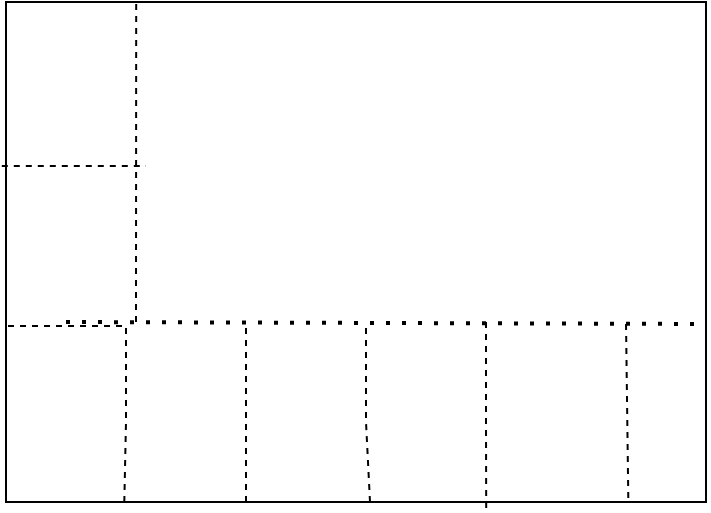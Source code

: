 <mxfile version="21.6.1" type="github">
  <diagram name="Page-1" id="QgDUXTsIdmNGRrRkXoup">
    <mxGraphModel dx="1354" dy="566" grid="1" gridSize="10" guides="1" tooltips="1" connect="1" arrows="1" fold="1" page="1" pageScale="1" pageWidth="850" pageHeight="1100" math="0" shadow="0">
      <root>
        <mxCell id="0" />
        <mxCell id="1" parent="0" />
        <mxCell id="yyOuMQv5E4QeArJMUyc3-1" value="" style="rounded=0;whiteSpace=wrap;html=1;" vertex="1" parent="1">
          <mxGeometry x="200" y="100" width="350" height="250" as="geometry" />
        </mxCell>
        <mxCell id="yyOuMQv5E4QeArJMUyc3-5" value="" style="endArrow=none;dashed=1;html=1;dashPattern=1 3;strokeWidth=2;rounded=0;entryX=0.997;entryY=0.644;entryDx=0;entryDy=0;entryPerimeter=0;" edge="1" parent="1" target="yyOuMQv5E4QeArJMUyc3-1">
          <mxGeometry width="50" height="50" relative="1" as="geometry">
            <mxPoint x="230" y="260" as="sourcePoint" />
            <mxPoint x="280" y="210" as="targetPoint" />
          </mxGeometry>
        </mxCell>
        <mxCell id="yyOuMQv5E4QeArJMUyc3-6" value="" style="endArrow=none;dashed=1;html=1;rounded=0;entryX=-0.003;entryY=0.648;entryDx=0;entryDy=0;entryPerimeter=0;exitX=0.169;exitY=1;exitDx=0;exitDy=0;exitPerimeter=0;" edge="1" parent="1" source="yyOuMQv5E4QeArJMUyc3-1" target="yyOuMQv5E4QeArJMUyc3-1">
          <mxGeometry width="50" height="50" relative="1" as="geometry">
            <mxPoint x="260" y="340" as="sourcePoint" />
            <mxPoint x="320" y="300" as="targetPoint" />
            <Array as="points">
              <mxPoint x="260" y="310" />
              <mxPoint x="260" y="262" />
            </Array>
          </mxGeometry>
        </mxCell>
        <mxCell id="yyOuMQv5E4QeArJMUyc3-7" value="" style="endArrow=none;dashed=1;html=1;rounded=0;" edge="1" parent="1">
          <mxGeometry width="50" height="50" relative="1" as="geometry">
            <mxPoint x="320" y="350" as="sourcePoint" />
            <mxPoint x="320" y="260" as="targetPoint" />
            <Array as="points">
              <mxPoint x="320" y="300" />
            </Array>
          </mxGeometry>
        </mxCell>
        <mxCell id="yyOuMQv5E4QeArJMUyc3-8" value="" style="endArrow=none;dashed=1;html=1;rounded=0;exitX=0.52;exitY=1;exitDx=0;exitDy=0;exitPerimeter=0;" edge="1" parent="1" source="yyOuMQv5E4QeArJMUyc3-1">
          <mxGeometry width="50" height="50" relative="1" as="geometry">
            <mxPoint x="430" y="340" as="sourcePoint" />
            <mxPoint x="380" y="260" as="targetPoint" />
            <Array as="points">
              <mxPoint x="380" y="310" />
            </Array>
          </mxGeometry>
        </mxCell>
        <mxCell id="yyOuMQv5E4QeArJMUyc3-9" value="" style="endArrow=none;dashed=1;html=1;rounded=0;exitX=0.686;exitY=1.012;exitDx=0;exitDy=0;exitPerimeter=0;" edge="1" parent="1" source="yyOuMQv5E4QeArJMUyc3-1">
          <mxGeometry width="50" height="50" relative="1" as="geometry">
            <mxPoint x="490" y="350" as="sourcePoint" />
            <mxPoint x="440" y="260" as="targetPoint" />
            <Array as="points">
              <mxPoint x="440" y="310" />
            </Array>
          </mxGeometry>
        </mxCell>
        <mxCell id="yyOuMQv5E4QeArJMUyc3-10" value="" style="endArrow=none;dashed=1;html=1;rounded=0;exitX=0.889;exitY=0.992;exitDx=0;exitDy=0;exitPerimeter=0;" edge="1" parent="1" source="yyOuMQv5E4QeArJMUyc3-1">
          <mxGeometry width="50" height="50" relative="1" as="geometry">
            <mxPoint x="460" y="310" as="sourcePoint" />
            <mxPoint x="510" y="260" as="targetPoint" />
          </mxGeometry>
        </mxCell>
        <mxCell id="yyOuMQv5E4QeArJMUyc3-12" value="" style="endArrow=none;dashed=1;html=1;rounded=0;entryX=0.186;entryY=0.004;entryDx=0;entryDy=0;entryPerimeter=0;" edge="1" parent="1" target="yyOuMQv5E4QeArJMUyc3-1">
          <mxGeometry width="50" height="50" relative="1" as="geometry">
            <mxPoint x="265" y="260" as="sourcePoint" />
            <mxPoint x="450" y="270" as="targetPoint" />
          </mxGeometry>
        </mxCell>
        <mxCell id="yyOuMQv5E4QeArJMUyc3-13" value="" style="endArrow=none;dashed=1;html=1;rounded=0;exitX=-0.006;exitY=0.328;exitDx=0;exitDy=0;exitPerimeter=0;" edge="1" parent="1" source="yyOuMQv5E4QeArJMUyc3-1">
          <mxGeometry width="50" height="50" relative="1" as="geometry">
            <mxPoint x="400" y="320" as="sourcePoint" />
            <mxPoint x="270" y="182" as="targetPoint" />
            <Array as="points" />
          </mxGeometry>
        </mxCell>
      </root>
    </mxGraphModel>
  </diagram>
</mxfile>
